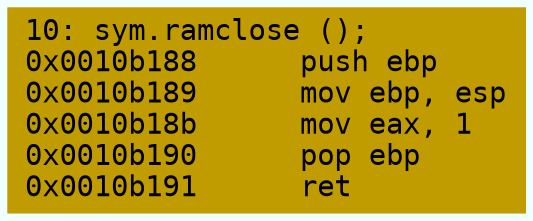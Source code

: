 digraph code {
	graph [bgcolor=azure fontsize=8 fontname="Courier" splines="ortho"];
	node [fillcolor=gray style=filled shape=box];
	edge [arrowhead="normal"];
	"0x0010b188" [URL="sym.ramclose/0x0010b188", fillcolor="#c19c00",color="#c19c00", fontname="Courier",label="10: sym.ramclose ();\l0x0010b188      push ebp\l0x0010b189      mov ebp, esp\l0x0010b18b      mov eax, 1\l0x0010b190      pop ebp\l0x0010b191      ret\l"]
}
